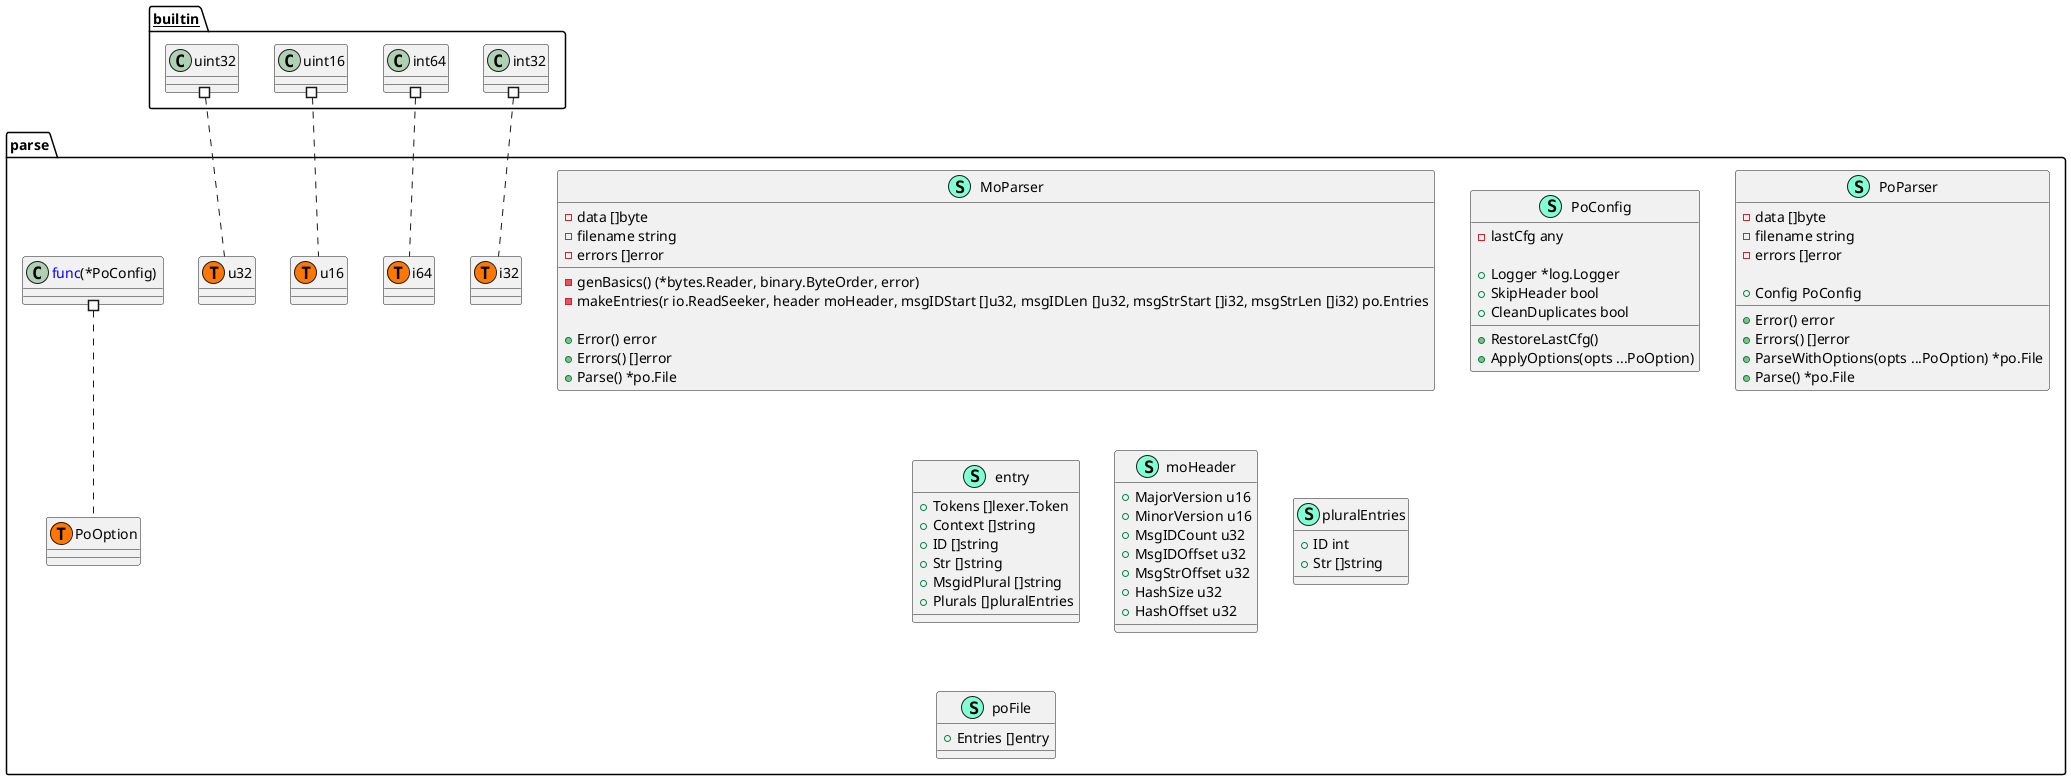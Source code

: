 @startuml
namespace parse {
    class MoParser << (S,Aquamarine) >> {
        - data []byte
        - filename string
        - errors []error

        - genBasics() (*bytes.Reader, binary.ByteOrder, error)
        - makeEntries(r io.ReadSeeker, header moHeader, msgIDStart []u32, msgIDLen []u32, msgStrStart []i32, msgStrLen []i32) po.Entries

        + Error() error
        + Errors() []error
        + Parse() *po.File

    }
    class PoConfig << (S,Aquamarine) >> {
        - lastCfg any

        + Logger *log.Logger
        + SkipHeader bool
        + CleanDuplicates bool

        + RestoreLastCfg() 
        + ApplyOptions(opts ...PoOption) 

    }
    class PoParser << (S,Aquamarine) >> {
        - data []byte
        - filename string
        - errors []error

        + Config PoConfig

        + Error() error
        + Errors() []error
        + ParseWithOptions(opts ...PoOption) *po.File
        + Parse() *po.File

    }
    class entry << (S,Aquamarine) >> {
        + Tokens []lexer.Token
        + Context []string
        + ID []string
        + Str []string
        + MsgidPlural []string
        + Plurals []pluralEntries

    }
    class moHeader << (S,Aquamarine) >> {
        + MajorVersion u16
        + MinorVersion u16
        + MsgIDCount u32
        + MsgIDOffset u32
        + MsgStrOffset u32
        + HashSize u32
        + HashOffset u32

    }
    class parse.PoOption << (T, #FF7700) >>  {
    }
    class parse.i32 << (T, #FF7700) >>  {
    }
    class parse.i64 << (T, #FF7700) >>  {
    }
    class parse.u16 << (T, #FF7700) >>  {
    }
    class parse.u32 << (T, #FF7700) >>  {
    }
    class pluralEntries << (S,Aquamarine) >> {
        + ID int
        + Str []string

    }
    class poFile << (S,Aquamarine) >> {
        + Entries []entry

    }
}


"__builtin__.int32" #.. "parse.i32"
"__builtin__.int64" #.. "parse.i64"
"__builtin__.uint16" #.. "parse.u16"
"__builtin__.uint32" #.. "parse.u32"
"parse.<font color=blue>func</font>(*PoConfig) " #.. "parse.PoOption"
@enduml
